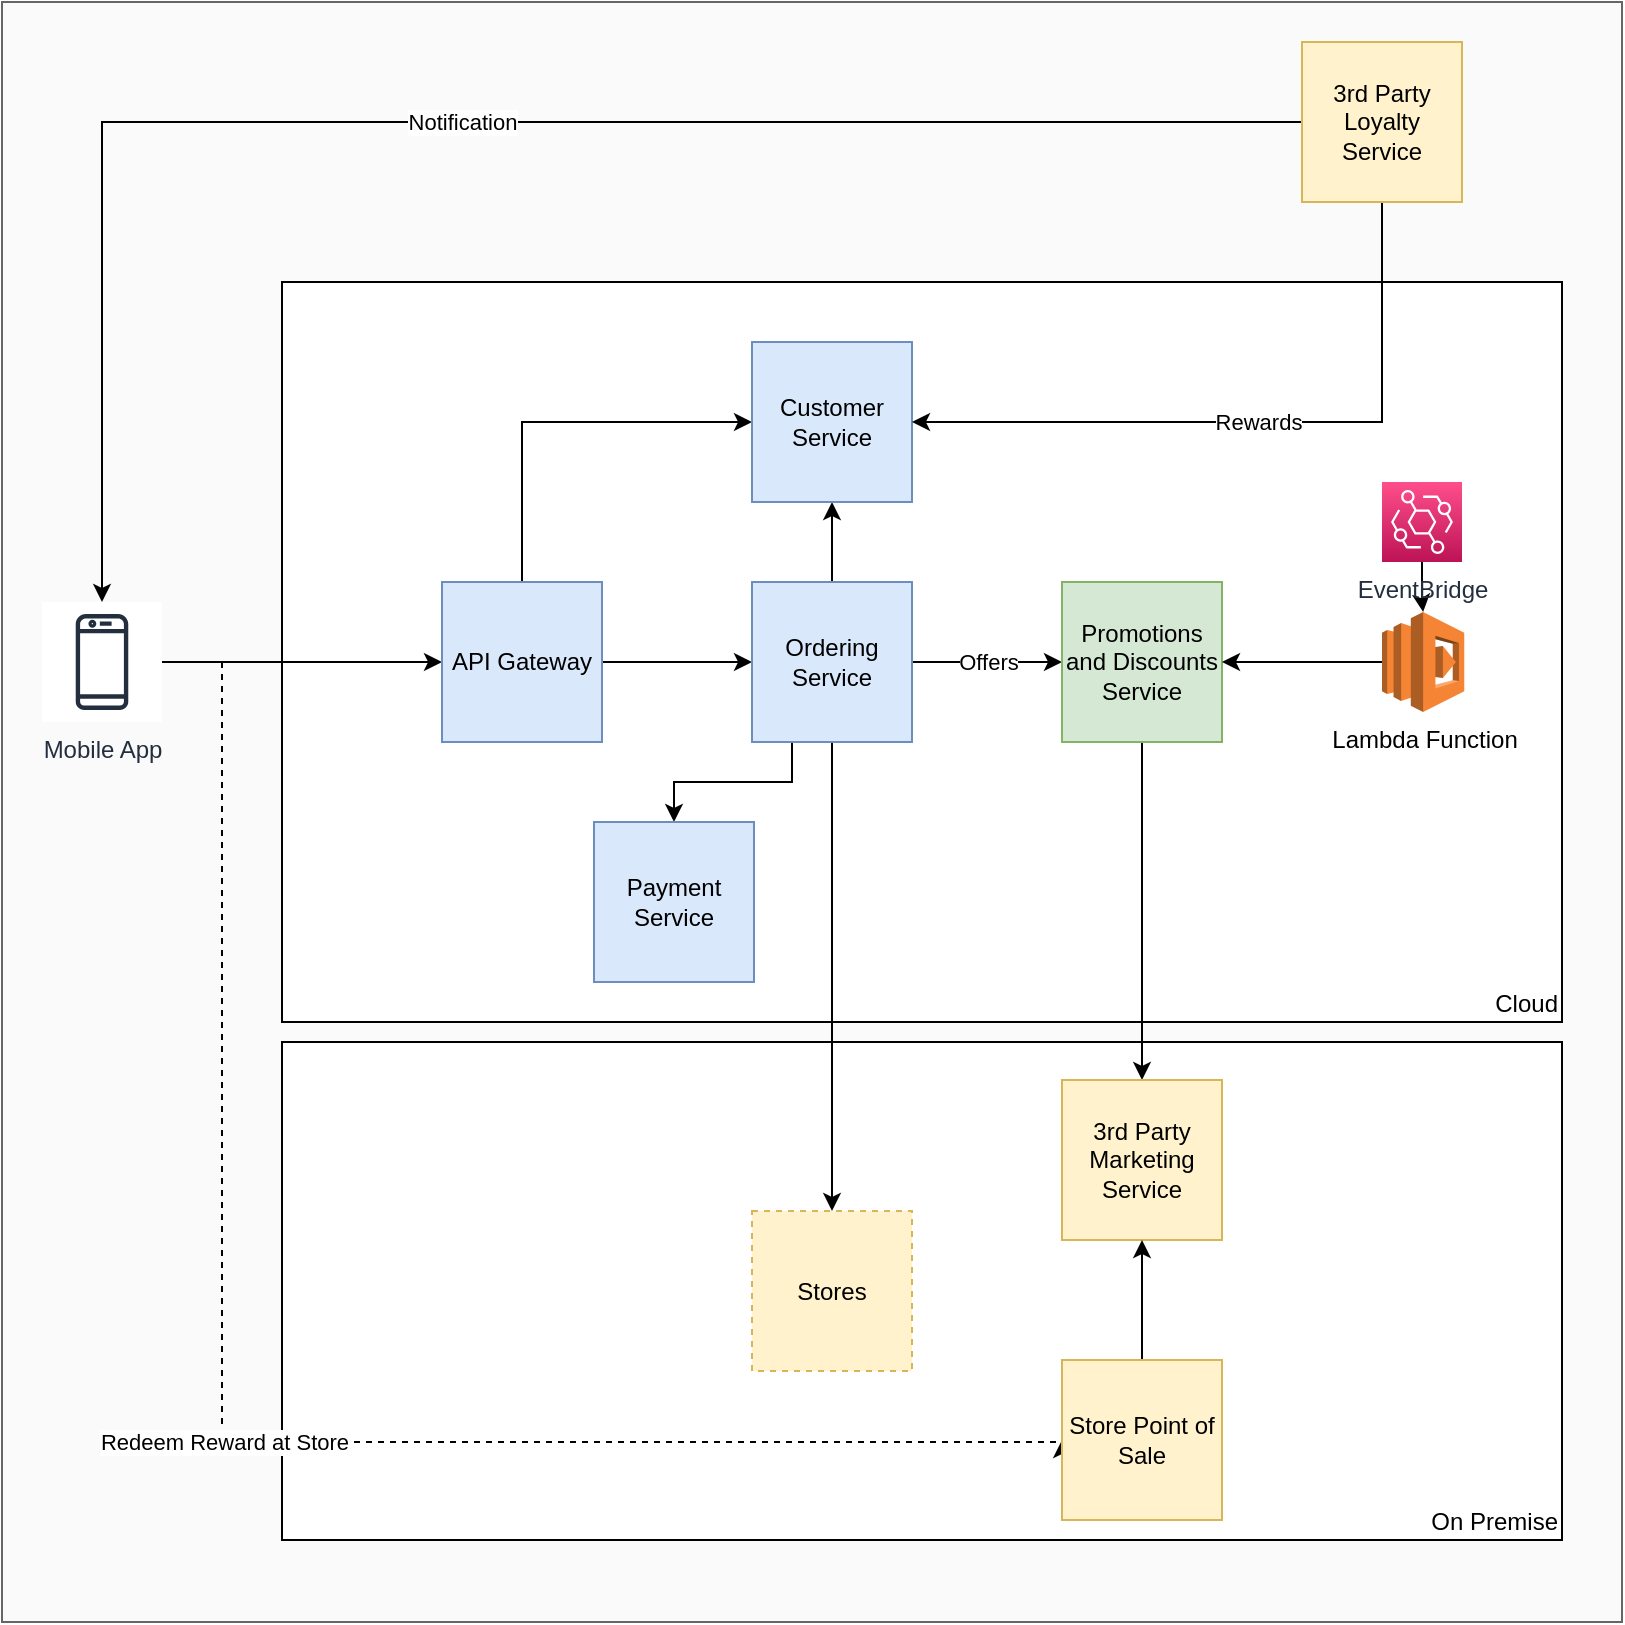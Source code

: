 <mxfile version="20.1.1" type="github"><diagram id="FHZckZIoKIEDhqi4HK1J" name="Page-1"><mxGraphModel dx="1186" dy="736" grid="1" gridSize="10" guides="1" tooltips="1" connect="1" arrows="1" fold="1" page="1" pageScale="1" pageWidth="850" pageHeight="1100" math="0" shadow="0"><root><mxCell id="0"/><mxCell id="1" parent="0"/><mxCell id="kRLWBHvCbc55taYyrKtp-31" value="" style="whiteSpace=wrap;html=1;aspect=fixed;fillColor=#f5f5f5;strokeColor=#666666;fontColor=#333333;fillOpacity=50;" parent="1" vertex="1"><mxGeometry x="20" y="20" width="810" height="810" as="geometry"/></mxCell><mxCell id="kRLWBHvCbc55taYyrKtp-24" value="On Premise" style="rounded=0;whiteSpace=wrap;html=1;verticalAlign=bottom;align=right;" parent="1" vertex="1"><mxGeometry x="160" y="540" width="640" height="249" as="geometry"/></mxCell><mxCell id="kRLWBHvCbc55taYyrKtp-22" value="Cloud" style="rounded=0;whiteSpace=wrap;html=1;align=right;verticalAlign=bottom;" parent="1" vertex="1"><mxGeometry x="160" y="160" width="640" height="370" as="geometry"/></mxCell><mxCell id="kRLWBHvCbc55taYyrKtp-12" style="edgeStyle=orthogonalEdgeStyle;rounded=0;orthogonalLoop=1;jettySize=auto;html=1;" parent="1" source="kRLWBHvCbc55taYyrKtp-2" target="kRLWBHvCbc55taYyrKtp-3" edge="1"><mxGeometry relative="1" as="geometry"/></mxCell><mxCell id="kRLWBHvCbc55taYyrKtp-28" value="Redeem Reward at Store" style="edgeStyle=orthogonalEdgeStyle;rounded=0;orthogonalLoop=1;jettySize=auto;html=1;entryX=0;entryY=0.5;entryDx=0;entryDy=0;dashed=1;" parent="1" source="kRLWBHvCbc55taYyrKtp-2" target="kRLWBHvCbc55taYyrKtp-11" edge="1"><mxGeometry relative="1" as="geometry"><Array as="points"><mxPoint x="130" y="350"/><mxPoint x="130" y="740"/></Array></mxGeometry></mxCell><mxCell id="kRLWBHvCbc55taYyrKtp-2" value="Mobile App" style="sketch=0;outlineConnect=0;fontColor=#232F3E;gradientColor=none;strokeColor=#232F3E;fillColor=#ffffff;dashed=0;verticalLabelPosition=bottom;verticalAlign=top;align=center;html=1;fontSize=12;fontStyle=0;aspect=fixed;shape=mxgraph.aws4.resourceIcon;resIcon=mxgraph.aws4.mobile_client;" parent="1" vertex="1"><mxGeometry x="40" y="320" width="60" height="60" as="geometry"/></mxCell><mxCell id="kRLWBHvCbc55taYyrKtp-13" style="edgeStyle=orthogonalEdgeStyle;rounded=0;orthogonalLoop=1;jettySize=auto;html=1;exitX=0.5;exitY=0;exitDx=0;exitDy=0;entryX=0;entryY=0.5;entryDx=0;entryDy=0;" parent="1" source="kRLWBHvCbc55taYyrKtp-3" target="kRLWBHvCbc55taYyrKtp-7" edge="1"><mxGeometry relative="1" as="geometry"/></mxCell><mxCell id="kRLWBHvCbc55taYyrKtp-14" style="edgeStyle=orthogonalEdgeStyle;rounded=0;orthogonalLoop=1;jettySize=auto;html=1;exitX=1;exitY=0.5;exitDx=0;exitDy=0;entryX=0;entryY=0.5;entryDx=0;entryDy=0;" parent="1" source="kRLWBHvCbc55taYyrKtp-3" target="kRLWBHvCbc55taYyrKtp-4" edge="1"><mxGeometry relative="1" as="geometry"/></mxCell><mxCell id="kRLWBHvCbc55taYyrKtp-3" value="API Gateway" style="whiteSpace=wrap;html=1;aspect=fixed;fillColor=#dae8fc;strokeColor=#6c8ebf;" parent="1" vertex="1"><mxGeometry x="240" y="310" width="80" height="80" as="geometry"/></mxCell><mxCell id="kRLWBHvCbc55taYyrKtp-15" style="edgeStyle=orthogonalEdgeStyle;rounded=0;orthogonalLoop=1;jettySize=auto;html=1;exitX=0.5;exitY=1;exitDx=0;exitDy=0;entryX=0.5;entryY=0;entryDx=0;entryDy=0;" parent="1" source="kRLWBHvCbc55taYyrKtp-4" target="kRLWBHvCbc55taYyrKtp-9" edge="1"><mxGeometry relative="1" as="geometry"/></mxCell><mxCell id="kRLWBHvCbc55taYyrKtp-17" value="Offers" style="edgeStyle=orthogonalEdgeStyle;rounded=0;orthogonalLoop=1;jettySize=auto;html=1;exitX=1;exitY=0.5;exitDx=0;exitDy=0;" parent="1" source="kRLWBHvCbc55taYyrKtp-4" target="kRLWBHvCbc55taYyrKtp-5" edge="1"><mxGeometry relative="1" as="geometry"/></mxCell><mxCell id="kRLWBHvCbc55taYyrKtp-25" style="edgeStyle=orthogonalEdgeStyle;rounded=0;orthogonalLoop=1;jettySize=auto;html=1;exitX=0.5;exitY=0;exitDx=0;exitDy=0;entryX=0.5;entryY=1;entryDx=0;entryDy=0;" parent="1" source="kRLWBHvCbc55taYyrKtp-4" target="kRLWBHvCbc55taYyrKtp-7" edge="1"><mxGeometry relative="1" as="geometry"/></mxCell><mxCell id="kRLWBHvCbc55taYyrKtp-30" style="edgeStyle=orthogonalEdgeStyle;rounded=0;orthogonalLoop=1;jettySize=auto;html=1;exitX=0.25;exitY=1;exitDx=0;exitDy=0;entryX=0.5;entryY=0;entryDx=0;entryDy=0;" parent="1" source="kRLWBHvCbc55taYyrKtp-4" target="kRLWBHvCbc55taYyrKtp-29" edge="1"><mxGeometry relative="1" as="geometry"/></mxCell><mxCell id="kRLWBHvCbc55taYyrKtp-4" value="Ordering Service" style="whiteSpace=wrap;html=1;aspect=fixed;fillColor=#dae8fc;strokeColor=#6c8ebf;" parent="1" vertex="1"><mxGeometry x="395" y="310" width="80" height="80" as="geometry"/></mxCell><mxCell id="kRLWBHvCbc55taYyrKtp-18" style="edgeStyle=orthogonalEdgeStyle;rounded=0;orthogonalLoop=1;jettySize=auto;html=1;exitX=0.5;exitY=1;exitDx=0;exitDy=0;entryX=0.5;entryY=0;entryDx=0;entryDy=0;" parent="1" source="kRLWBHvCbc55taYyrKtp-5" target="kRLWBHvCbc55taYyrKtp-6" edge="1"><mxGeometry relative="1" as="geometry"/></mxCell><mxCell id="kRLWBHvCbc55taYyrKtp-5" value="Promotions and Discounts Service" style="whiteSpace=wrap;html=1;aspect=fixed;fillColor=#d5e8d4;strokeColor=#82b366;" parent="1" vertex="1"><mxGeometry x="550" y="310" width="80" height="80" as="geometry"/></mxCell><mxCell id="kRLWBHvCbc55taYyrKtp-6" value="3rd Party Marketing Service" style="whiteSpace=wrap;html=1;aspect=fixed;fillColor=#fff2cc;strokeColor=#d6b656;" parent="1" vertex="1"><mxGeometry x="550" y="559" width="80" height="80" as="geometry"/></mxCell><mxCell id="kRLWBHvCbc55taYyrKtp-7" value="Customer Service" style="whiteSpace=wrap;html=1;aspect=fixed;fillColor=#dae8fc;strokeColor=#6c8ebf;" parent="1" vertex="1"><mxGeometry x="395" y="190" width="80" height="80" as="geometry"/></mxCell><mxCell id="kRLWBHvCbc55taYyrKtp-20" value="Notification" style="edgeStyle=orthogonalEdgeStyle;rounded=0;orthogonalLoop=1;jettySize=auto;html=1;exitX=0;exitY=0.5;exitDx=0;exitDy=0;" parent="1" source="kRLWBHvCbc55taYyrKtp-8" target="kRLWBHvCbc55taYyrKtp-2" edge="1"><mxGeometry relative="1" as="geometry"/></mxCell><mxCell id="kRLWBHvCbc55taYyrKtp-21" value="Rewards" style="edgeStyle=orthogonalEdgeStyle;rounded=0;orthogonalLoop=1;jettySize=auto;html=1;exitX=0.5;exitY=1;exitDx=0;exitDy=0;entryX=1;entryY=0.5;entryDx=0;entryDy=0;" parent="1" source="kRLWBHvCbc55taYyrKtp-8" target="kRLWBHvCbc55taYyrKtp-7" edge="1"><mxGeometry relative="1" as="geometry"/></mxCell><mxCell id="kRLWBHvCbc55taYyrKtp-8" value="3rd Party Loyalty Service" style="whiteSpace=wrap;html=1;aspect=fixed;fillColor=#fff2cc;strokeColor=#d6b656;" parent="1" vertex="1"><mxGeometry x="670" y="40" width="80" height="80" as="geometry"/></mxCell><mxCell id="kRLWBHvCbc55taYyrKtp-9" value="Stores" style="whiteSpace=wrap;html=1;aspect=fixed;dashed=1;fillColor=#fff2cc;strokeColor=#d6b656;" parent="1" vertex="1"><mxGeometry x="395" y="624.5" width="80" height="80" as="geometry"/></mxCell><mxCell id="kRLWBHvCbc55taYyrKtp-27" style="edgeStyle=orthogonalEdgeStyle;rounded=0;orthogonalLoop=1;jettySize=auto;html=1;exitX=0.5;exitY=0;exitDx=0;exitDy=0;entryX=0.5;entryY=1;entryDx=0;entryDy=0;" parent="1" source="kRLWBHvCbc55taYyrKtp-11" target="kRLWBHvCbc55taYyrKtp-6" edge="1"><mxGeometry relative="1" as="geometry"/></mxCell><mxCell id="kRLWBHvCbc55taYyrKtp-11" value="Store Point of Sale" style="whiteSpace=wrap;html=1;aspect=fixed;fillColor=#fff2cc;strokeColor=#d6b656;" parent="1" vertex="1"><mxGeometry x="550" y="699" width="80" height="80" as="geometry"/></mxCell><mxCell id="kRLWBHvCbc55taYyrKtp-29" value="Payment Service" style="whiteSpace=wrap;html=1;aspect=fixed;fillColor=#dae8fc;strokeColor=#6c8ebf;" parent="1" vertex="1"><mxGeometry x="316" y="430" width="80" height="80" as="geometry"/></mxCell><mxCell id="kRLWBHvCbc55taYyrKtp-35" style="edgeStyle=orthogonalEdgeStyle;rounded=0;orthogonalLoop=1;jettySize=auto;html=1;exitX=0.5;exitY=1;exitDx=0;exitDy=0;exitPerimeter=0;" parent="1" source="kRLWBHvCbc55taYyrKtp-32" target="kRLWBHvCbc55taYyrKtp-34" edge="1"><mxGeometry relative="1" as="geometry"/></mxCell><mxCell id="kRLWBHvCbc55taYyrKtp-32" value="EventBridge" style="sketch=0;points=[[0,0,0],[0.25,0,0],[0.5,0,0],[0.75,0,0],[1,0,0],[0,1,0],[0.25,1,0],[0.5,1,0],[0.75,1,0],[1,1,0],[0,0.25,0],[0,0.5,0],[0,0.75,0],[1,0.25,0],[1,0.5,0],[1,0.75,0]];outlineConnect=0;fontColor=#232F3E;gradientColor=#FF4F8B;gradientDirection=north;fillColor=#BC1356;strokeColor=#ffffff;dashed=0;verticalLabelPosition=bottom;verticalAlign=top;align=center;html=1;fontSize=12;fontStyle=0;aspect=fixed;shape=mxgraph.aws4.resourceIcon;resIcon=mxgraph.aws4.eventbridge;" parent="1" vertex="1"><mxGeometry x="710" y="260" width="40" height="40" as="geometry"/></mxCell><mxCell id="kRLWBHvCbc55taYyrKtp-36" style="edgeStyle=orthogonalEdgeStyle;rounded=0;orthogonalLoop=1;jettySize=auto;html=1;exitX=0;exitY=0.5;exitDx=0;exitDy=0;exitPerimeter=0;" parent="1" source="kRLWBHvCbc55taYyrKtp-34" target="kRLWBHvCbc55taYyrKtp-5" edge="1"><mxGeometry relative="1" as="geometry"/></mxCell><mxCell id="kRLWBHvCbc55taYyrKtp-34" value="Lambda Function" style="outlineConnect=0;dashed=0;verticalLabelPosition=bottom;verticalAlign=top;align=center;html=1;shape=mxgraph.aws3.lambda;fillColor=#F58534;gradientColor=none;" parent="1" vertex="1"><mxGeometry x="710" y="325" width="41.13" height="50" as="geometry"/></mxCell></root></mxGraphModel></diagram></mxfile>